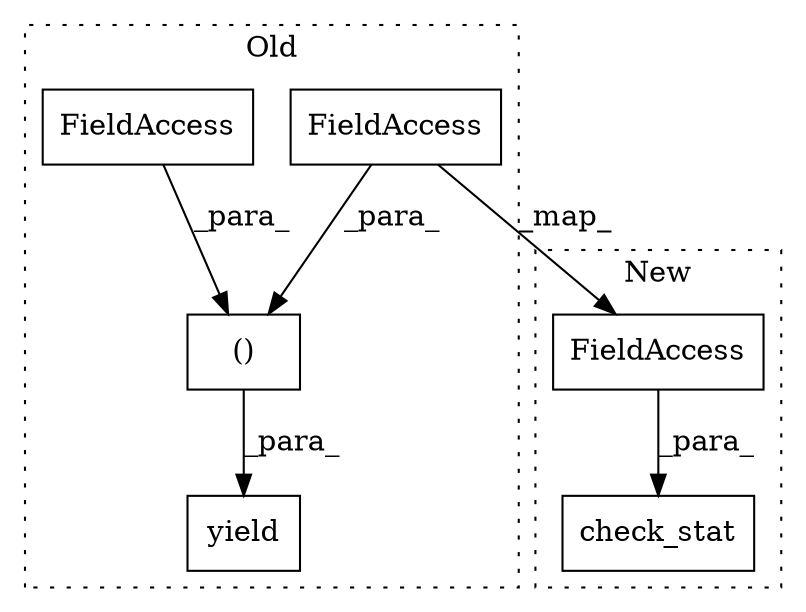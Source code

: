 digraph G {
subgraph cluster0 {
1 [label="yield" a="112" s="10597" l="14" shape="box"];
3 [label="()" a="106" s="10611" l="87" shape="box"];
4 [label="FieldAccess" a="22" s="10611" l="15" shape="box"];
5 [label="FieldAccess" a="22" s="10675" l="23" shape="box"];
label = "Old";
style="dotted";
}
subgraph cluster1 {
2 [label="check_stat" a="32" s="10526,10572" l="11,1" shape="box"];
6 [label="FieldAccess" a="22" s="10549" l="23" shape="box"];
label = "New";
style="dotted";
}
3 -> 1 [label="_para_"];
4 -> 3 [label="_para_"];
5 -> 3 [label="_para_"];
5 -> 6 [label="_map_"];
6 -> 2 [label="_para_"];
}